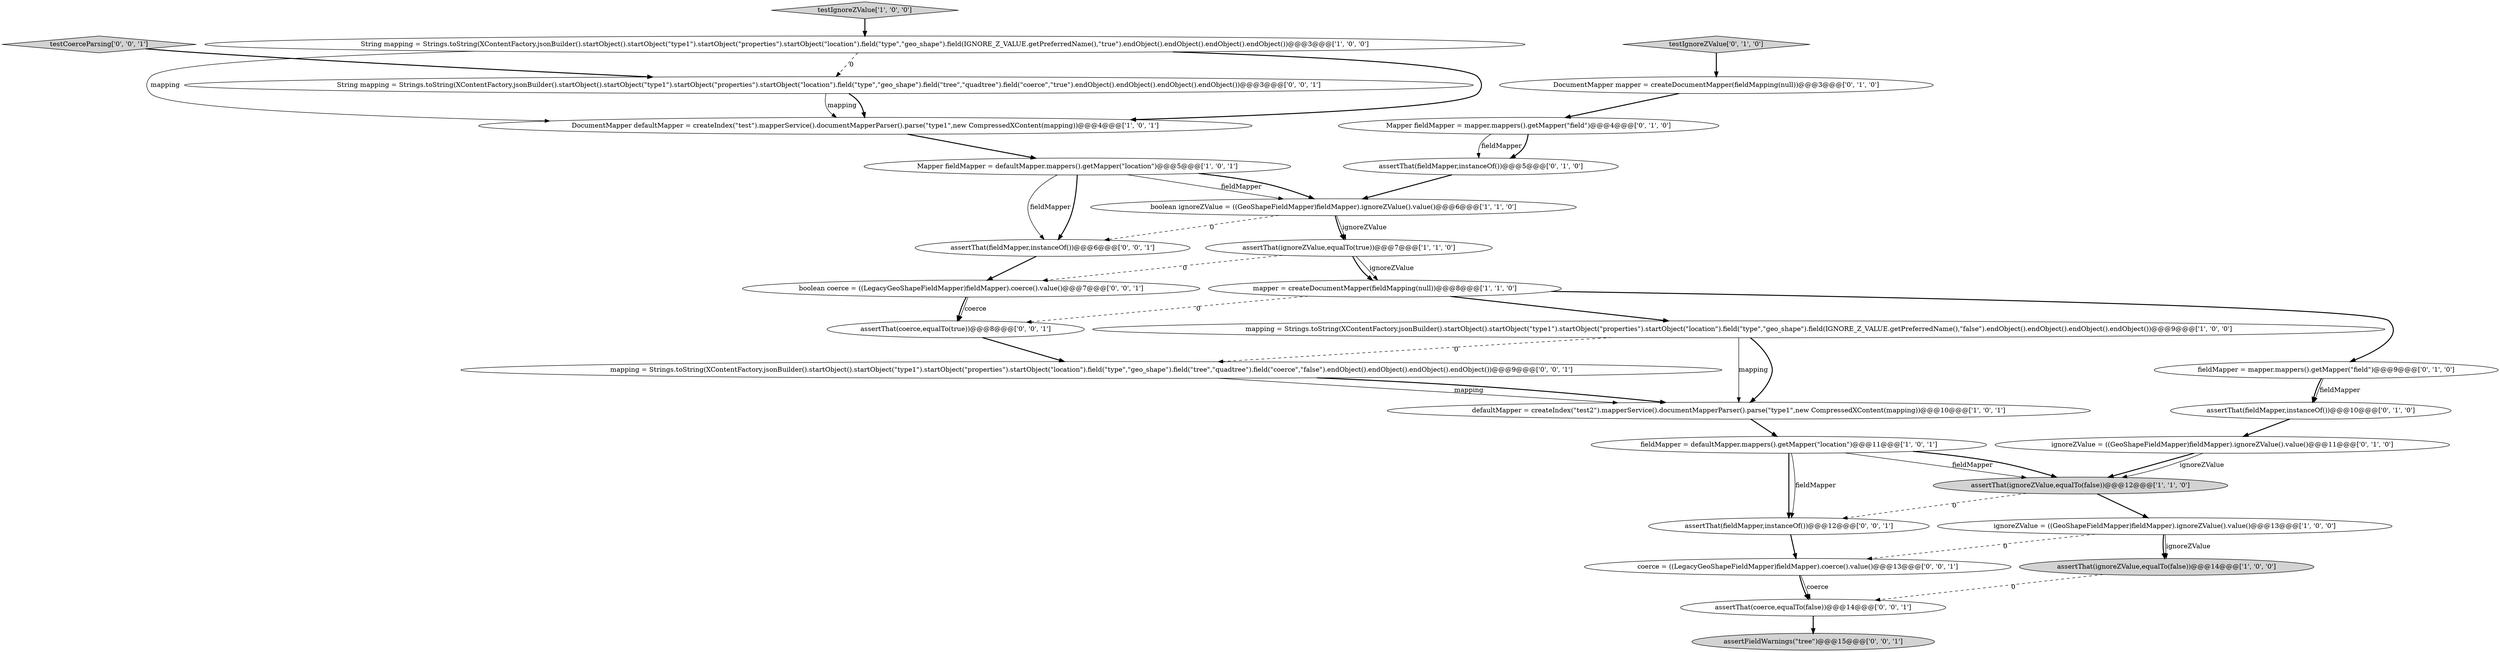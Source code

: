 digraph {
13 [style = filled, label = "fieldMapper = mapper.mappers().getMapper(\"field\")@@@9@@@['0', '1', '0']", fillcolor = white, shape = ellipse image = "AAA0AAABBB2BBB"];
17 [style = filled, label = "DocumentMapper mapper = createDocumentMapper(fieldMapping(null))@@@3@@@['0', '1', '0']", fillcolor = white, shape = ellipse image = "AAA0AAABBB2BBB"];
0 [style = filled, label = "assertThat(ignoreZValue,equalTo(true))@@@7@@@['1', '1', '0']", fillcolor = white, shape = ellipse image = "AAA0AAABBB1BBB"];
23 [style = filled, label = "coerce = ((LegacyGeoShapeFieldMapper)fieldMapper).coerce().value()@@@13@@@['0', '0', '1']", fillcolor = white, shape = ellipse image = "AAA0AAABBB3BBB"];
14 [style = filled, label = "assertThat(fieldMapper,instanceOf())@@@5@@@['0', '1', '0']", fillcolor = white, shape = ellipse image = "AAA0AAABBB2BBB"];
28 [style = filled, label = "assertThat(coerce,equalTo(true))@@@8@@@['0', '0', '1']", fillcolor = white, shape = ellipse image = "AAA0AAABBB3BBB"];
24 [style = filled, label = "assertThat(fieldMapper,instanceOf())@@@6@@@['0', '0', '1']", fillcolor = white, shape = ellipse image = "AAA0AAABBB3BBB"];
9 [style = filled, label = "assertThat(ignoreZValue,equalTo(false))@@@14@@@['1', '0', '0']", fillcolor = lightgray, shape = ellipse image = "AAA0AAABBB1BBB"];
6 [style = filled, label = "defaultMapper = createIndex(\"test2\").mapperService().documentMapperParser().parse(\"type1\",new CompressedXContent(mapping))@@@10@@@['1', '0', '1']", fillcolor = white, shape = ellipse image = "AAA0AAABBB1BBB"];
19 [style = filled, label = "Mapper fieldMapper = mapper.mappers().getMapper(\"field\")@@@4@@@['0', '1', '0']", fillcolor = white, shape = ellipse image = "AAA0AAABBB2BBB"];
27 [style = filled, label = "assertThat(coerce,equalTo(false))@@@14@@@['0', '0', '1']", fillcolor = white, shape = ellipse image = "AAA0AAABBB3BBB"];
10 [style = filled, label = "mapper = createDocumentMapper(fieldMapping(null))@@@8@@@['1', '1', '0']", fillcolor = white, shape = ellipse image = "AAA0AAABBB1BBB"];
21 [style = filled, label = "String mapping = Strings.toString(XContentFactory.jsonBuilder().startObject().startObject(\"type1\").startObject(\"properties\").startObject(\"location\").field(\"type\",\"geo_shape\").field(\"tree\",\"quadtree\").field(\"coerce\",\"true\").endObject().endObject().endObject().endObject())@@@3@@@['0', '0', '1']", fillcolor = white, shape = ellipse image = "AAA0AAABBB3BBB"];
25 [style = filled, label = "mapping = Strings.toString(XContentFactory.jsonBuilder().startObject().startObject(\"type1\").startObject(\"properties\").startObject(\"location\").field(\"type\",\"geo_shape\").field(\"tree\",\"quadtree\").field(\"coerce\",\"false\").endObject().endObject().endObject().endObject())@@@9@@@['0', '0', '1']", fillcolor = white, shape = ellipse image = "AAA0AAABBB3BBB"];
12 [style = filled, label = "ignoreZValue = ((GeoShapeFieldMapper)fieldMapper).ignoreZValue().value()@@@13@@@['1', '0', '0']", fillcolor = white, shape = ellipse image = "AAA0AAABBB1BBB"];
18 [style = filled, label = "testIgnoreZValue['0', '1', '0']", fillcolor = lightgray, shape = diamond image = "AAA0AAABBB2BBB"];
7 [style = filled, label = "boolean ignoreZValue = ((GeoShapeFieldMapper)fieldMapper).ignoreZValue().value()@@@6@@@['1', '1', '0']", fillcolor = white, shape = ellipse image = "AAA0AAABBB1BBB"];
4 [style = filled, label = "assertThat(ignoreZValue,equalTo(false))@@@12@@@['1', '1', '0']", fillcolor = lightgray, shape = ellipse image = "AAA0AAABBB1BBB"];
11 [style = filled, label = "mapping = Strings.toString(XContentFactory.jsonBuilder().startObject().startObject(\"type1\").startObject(\"properties\").startObject(\"location\").field(\"type\",\"geo_shape\").field(IGNORE_Z_VALUE.getPreferredName(),\"false\").endObject().endObject().endObject().endObject())@@@9@@@['1', '0', '0']", fillcolor = white, shape = ellipse image = "AAA0AAABBB1BBB"];
26 [style = filled, label = "assertThat(fieldMapper,instanceOf())@@@12@@@['0', '0', '1']", fillcolor = white, shape = ellipse image = "AAA0AAABBB3BBB"];
5 [style = filled, label = "String mapping = Strings.toString(XContentFactory.jsonBuilder().startObject().startObject(\"type1\").startObject(\"properties\").startObject(\"location\").field(\"type\",\"geo_shape\").field(IGNORE_Z_VALUE.getPreferredName(),\"true\").endObject().endObject().endObject().endObject())@@@3@@@['1', '0', '0']", fillcolor = white, shape = ellipse image = "AAA0AAABBB1BBB"];
22 [style = filled, label = "testCoerceParsing['0', '0', '1']", fillcolor = lightgray, shape = diamond image = "AAA0AAABBB3BBB"];
29 [style = filled, label = "boolean coerce = ((LegacyGeoShapeFieldMapper)fieldMapper).coerce().value()@@@7@@@['0', '0', '1']", fillcolor = white, shape = ellipse image = "AAA0AAABBB3BBB"];
15 [style = filled, label = "assertThat(fieldMapper,instanceOf())@@@10@@@['0', '1', '0']", fillcolor = white, shape = ellipse image = "AAA0AAABBB2BBB"];
1 [style = filled, label = "testIgnoreZValue['1', '0', '0']", fillcolor = lightgray, shape = diamond image = "AAA0AAABBB1BBB"];
20 [style = filled, label = "assertFieldWarnings(\"tree\")@@@15@@@['0', '0', '1']", fillcolor = lightgray, shape = ellipse image = "AAA0AAABBB3BBB"];
8 [style = filled, label = "Mapper fieldMapper = defaultMapper.mappers().getMapper(\"location\")@@@5@@@['1', '0', '1']", fillcolor = white, shape = ellipse image = "AAA0AAABBB1BBB"];
2 [style = filled, label = "DocumentMapper defaultMapper = createIndex(\"test\").mapperService().documentMapperParser().parse(\"type1\",new CompressedXContent(mapping))@@@4@@@['1', '0', '1']", fillcolor = white, shape = ellipse image = "AAA0AAABBB1BBB"];
3 [style = filled, label = "fieldMapper = defaultMapper.mappers().getMapper(\"location\")@@@11@@@['1', '0', '1']", fillcolor = white, shape = ellipse image = "AAA0AAABBB1BBB"];
16 [style = filled, label = "ignoreZValue = ((GeoShapeFieldMapper)fieldMapper).ignoreZValue().value()@@@11@@@['0', '1', '0']", fillcolor = white, shape = ellipse image = "AAA0AAABBB2BBB"];
5->2 [style = bold, label=""];
25->6 [style = solid, label="mapping"];
4->26 [style = dashed, label="0"];
14->7 [style = bold, label=""];
29->28 [style = solid, label="coerce"];
0->10 [style = solid, label="ignoreZValue"];
13->15 [style = bold, label=""];
19->14 [style = solid, label="fieldMapper"];
16->4 [style = bold, label=""];
7->24 [style = dashed, label="0"];
10->28 [style = dashed, label="0"];
3->26 [style = bold, label=""];
0->29 [style = dashed, label="0"];
12->23 [style = dashed, label="0"];
11->6 [style = solid, label="mapping"];
17->19 [style = bold, label=""];
29->28 [style = bold, label=""];
11->25 [style = dashed, label="0"];
16->4 [style = solid, label="ignoreZValue"];
10->11 [style = bold, label=""];
11->6 [style = bold, label=""];
8->7 [style = solid, label="fieldMapper"];
27->20 [style = bold, label=""];
2->8 [style = bold, label=""];
3->4 [style = solid, label="fieldMapper"];
21->2 [style = bold, label=""];
0->10 [style = bold, label=""];
12->9 [style = bold, label=""];
7->0 [style = solid, label="ignoreZValue"];
10->13 [style = bold, label=""];
12->9 [style = solid, label="ignoreZValue"];
8->24 [style = solid, label="fieldMapper"];
7->0 [style = bold, label=""];
6->3 [style = bold, label=""];
15->16 [style = bold, label=""];
5->2 [style = solid, label="mapping"];
4->12 [style = bold, label=""];
5->21 [style = dashed, label="0"];
8->7 [style = bold, label=""];
18->17 [style = bold, label=""];
26->23 [style = bold, label=""];
21->2 [style = solid, label="mapping"];
19->14 [style = bold, label=""];
22->21 [style = bold, label=""];
8->24 [style = bold, label=""];
24->29 [style = bold, label=""];
3->26 [style = solid, label="fieldMapper"];
13->15 [style = solid, label="fieldMapper"];
25->6 [style = bold, label=""];
3->4 [style = bold, label=""];
28->25 [style = bold, label=""];
23->27 [style = solid, label="coerce"];
9->27 [style = dashed, label="0"];
23->27 [style = bold, label=""];
1->5 [style = bold, label=""];
}
